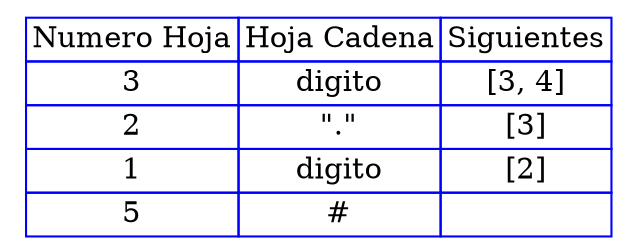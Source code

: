 digraph {

  tbl [

    shape=plaintext
    label=<
      <table border='0' cellborder='1' color='blue' cellspacing='0'>
        <tr><td>Numero Hoja</td><td>Hoja Cadena</td><td>Siguientes</td></tr><tr><td>3</td><td>digito</td><td>[3, 4]</td></tr><tr><td>2</td><td>"."</td><td>[3]</td></tr><tr><td>1</td><td>digito</td><td>[2]</td></tr><tr><td>5</td><td>#</td><td></td></tr>

      </table>

    >];

}
